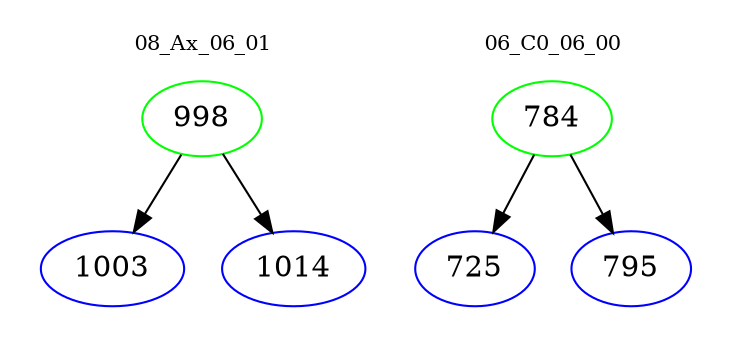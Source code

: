 digraph{
subgraph cluster_0 {
color = white
label = "08_Ax_06_01";
fontsize=10;
T0_998 [label="998", color="green"]
T0_998 -> T0_1003 [color="black"]
T0_1003 [label="1003", color="blue"]
T0_998 -> T0_1014 [color="black"]
T0_1014 [label="1014", color="blue"]
}
subgraph cluster_1 {
color = white
label = "06_C0_06_00";
fontsize=10;
T1_784 [label="784", color="green"]
T1_784 -> T1_725 [color="black"]
T1_725 [label="725", color="blue"]
T1_784 -> T1_795 [color="black"]
T1_795 [label="795", color="blue"]
}
}
